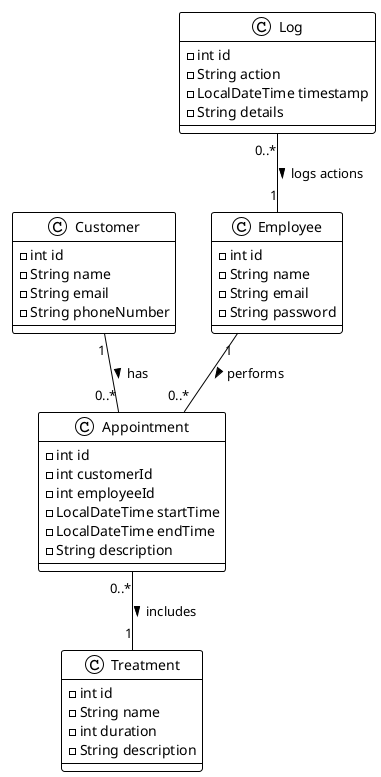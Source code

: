 @startuml
!theme plain

class Employee {
    - int id
    - String name
    - String email
    - String password
}

class Customer {
    - int id
    - String name
    - String email
    - String phoneNumber
}

class Appointment {
    - int id
    - int customerId
    - int employeeId
    - LocalDateTime startTime
    - LocalDateTime endTime
    - String description
}

class Treatment {
    - int id
    - String name
    - int duration
    - String description
}

class Log {
    - int id
    - String action
    - LocalDateTime timestamp
    - String details
}

Employee "1" -- "0..*" Appointment : performs >
Customer "1" -- "0..*" Appointment : has >
Appointment "0..*" -- "1" Treatment : includes >
Log "0..*" -- "1" Employee : logs actions >

@enduml
